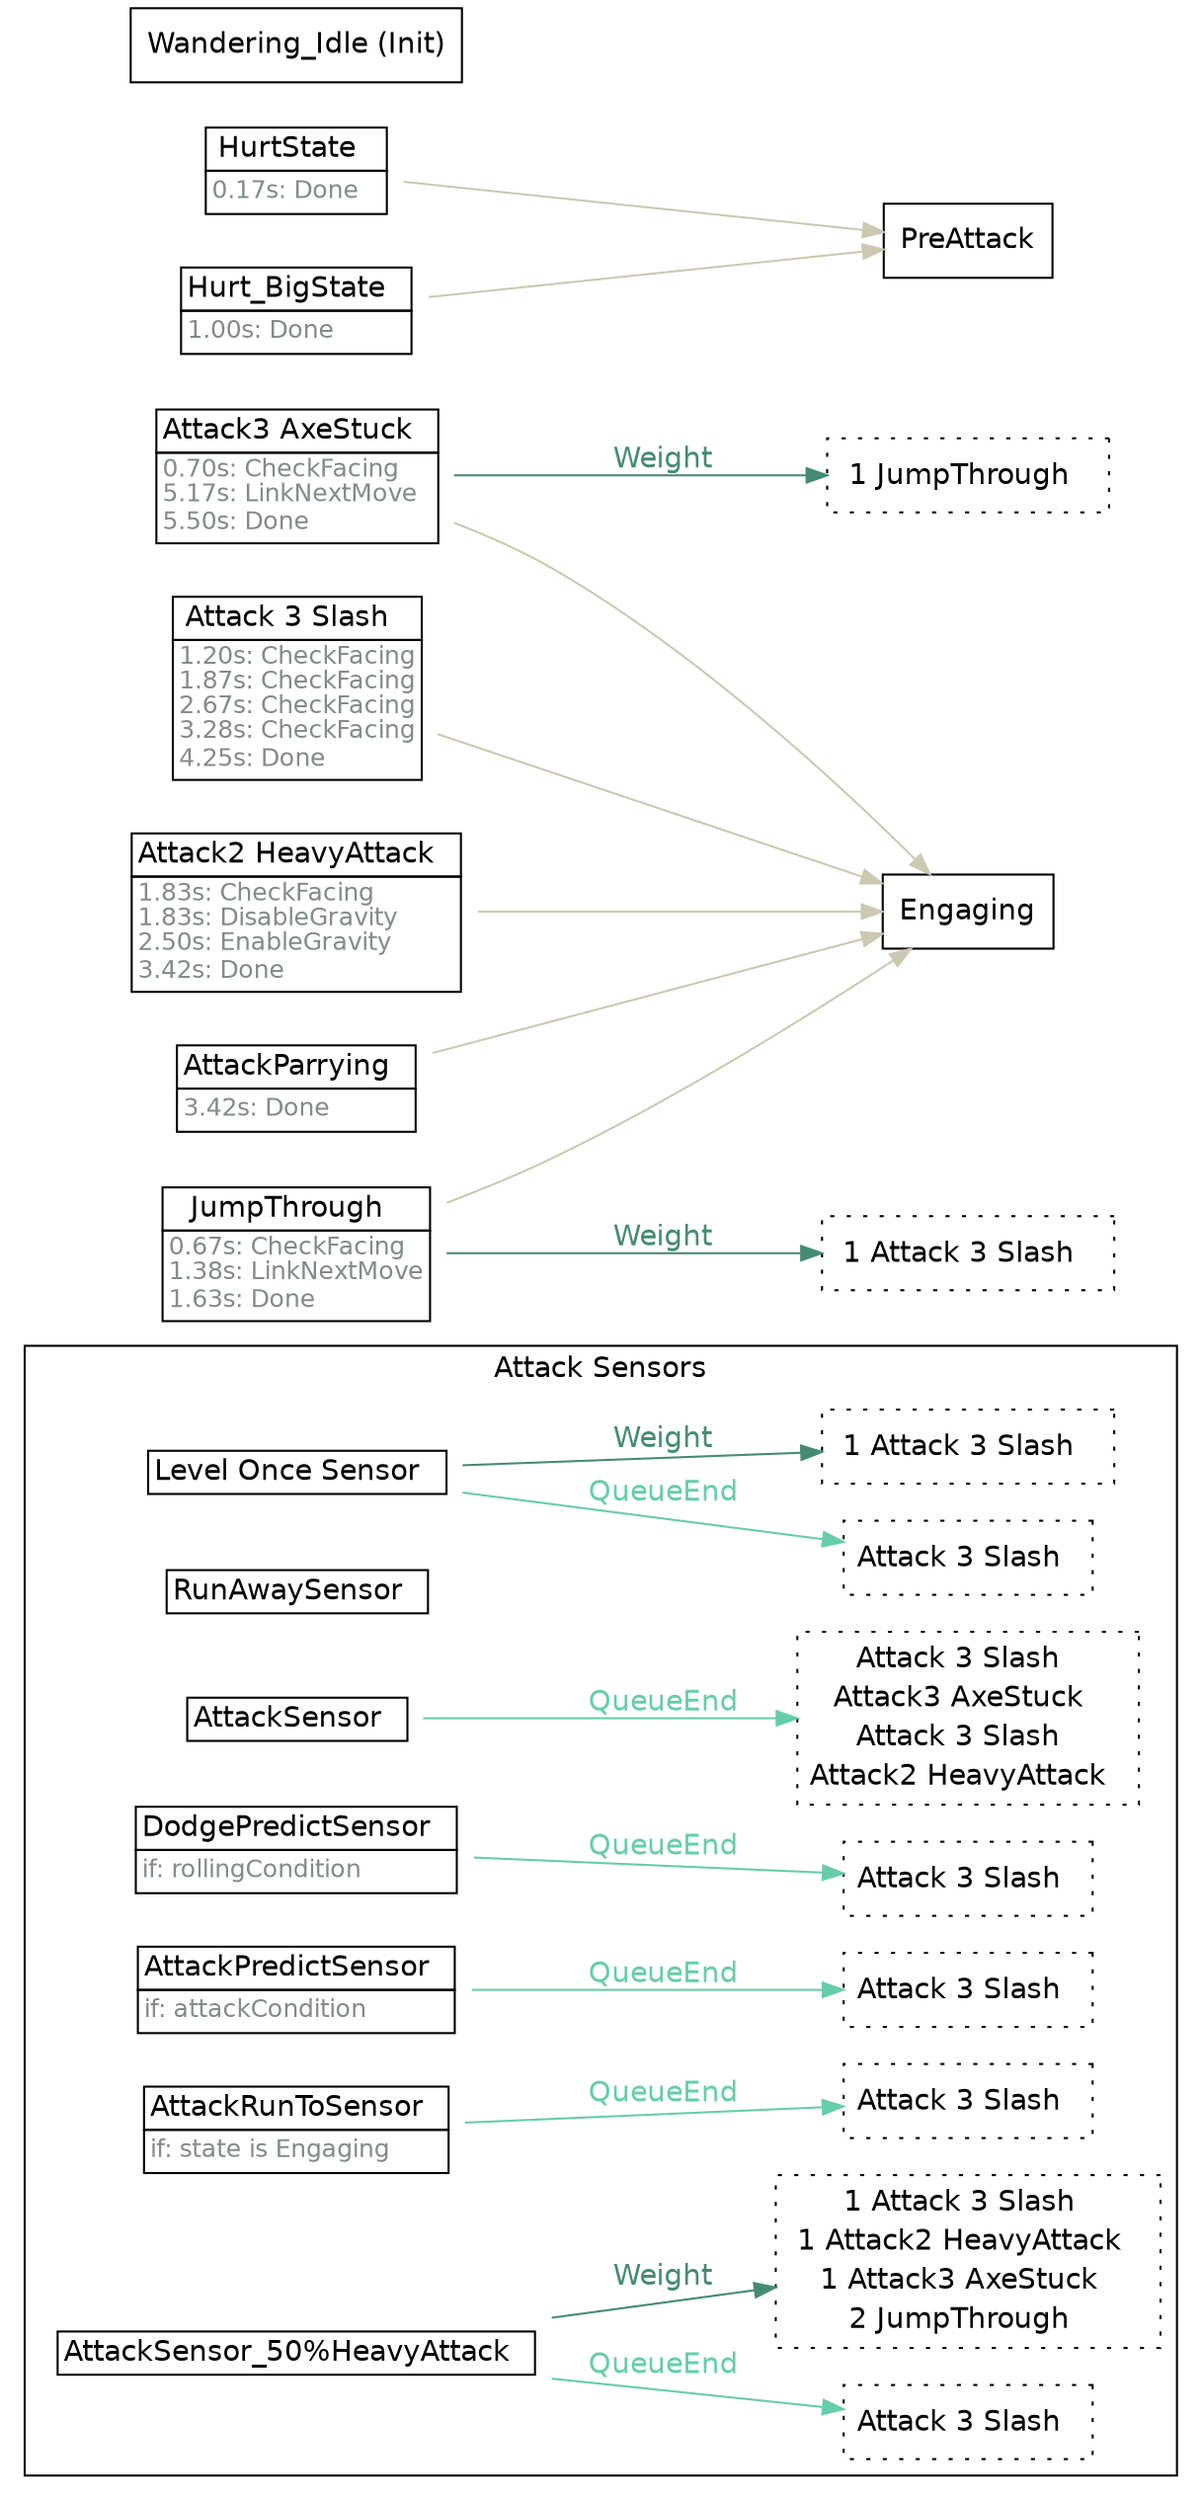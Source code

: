 strict digraph "Foo" {
	"rankdir"="LR";
	node ["shape"="box","fontname"="Helvetica"];
	edge ["fontname"="Helvetica"];
	subgraph "cluster_attacksensors" {
		"rank"="sink";
		"label"="Attack Sensors";
		"fontname"="Helvetica";
		"Level Once Sensor" ["shape"="plaintext","label"=<<TABLE border="0" cellspacing="0" cellborder="1" cellpadding="2"><TR><TD>Level Once Sensor  </TD></TR></TABLE>>]
		"Level Once Sensor_linked" ["shape"="box","style"="dotted","label"=<<TABLE border="0" cellspacing="0" cellborder="0" cellpadding="2"><TR><TD>Attack 3 Slash  </TD></TR></TABLE>>,"margin"="0.05"]
		"Level Once Sensor" -> "Level Once Sensor_linked"  ["label"="QueueEnd","color"="aquamarine3","fontcolor"="aquamarine3"]
		"Level Once Sensor_weight" ["shape"="box","style"="dotted","label"=<<TABLE border="0" cellspacing="0" cellborder="0" cellpadding="2"><TR><TD>1 Attack 3 Slash  </TD></TR></TABLE>>]
		"Level Once Sensor" -> "Level Once Sensor_weight"  ["label"="Weight","color"="aquamarine4","fontcolor"="aquamarine4"]
		"RunAwaySensor" ["shape"="plaintext","label"=<<TABLE border="0" cellspacing="0" cellborder="1" cellpadding="2"><TR><TD>RunAwaySensor  </TD></TR></TABLE>>]
		"AttackSensor" ["shape"="plaintext","label"=<<TABLE border="0" cellspacing="0" cellborder="1" cellpadding="2"><TR><TD>AttackSensor  </TD></TR></TABLE>>]
		"AttackSensor_linked" ["shape"="box","style"="dotted","label"=<<TABLE border="0" cellspacing="0" cellborder="0" cellpadding="2"><TR><TD>Attack 3 Slash  </TD></TR><TR><TD>Attack3 AxeStuck  </TD></TR><TR><TD>Attack 3 Slash  </TD></TR><TR><TD>Attack2 HeavyAttack  </TD></TR></TABLE>>,"margin"="0.05"]
		"AttackSensor" -> "AttackSensor_linked"  ["label"="QueueEnd","color"="aquamarine3","fontcolor"="aquamarine3"]
		"DodgePredictSensor" ["shape"="plaintext","label"=<<TABLE border="0" cellspacing="0" cellborder="1" cellpadding="2"><TR><TD>DodgePredictSensor  </TD></TR><TR><TD align="left" balign="left"><FONT point-size="12" color="azure4">if: rollingCondition</FONT>  </TD></TR></TABLE>>]
		"DodgePredictSensor_linked" ["shape"="box","style"="dotted","label"=<<TABLE border="0" cellspacing="0" cellborder="0" cellpadding="2"><TR><TD>Attack 3 Slash  </TD></TR></TABLE>>,"margin"="0.05"]
		"DodgePredictSensor" -> "DodgePredictSensor_linked"  ["label"="QueueEnd","color"="aquamarine3","fontcolor"="aquamarine3"]
		"AttackPredictSensor" ["shape"="plaintext","label"=<<TABLE border="0" cellspacing="0" cellborder="1" cellpadding="2"><TR><TD>AttackPredictSensor  </TD></TR><TR><TD align="left" balign="left"><FONT point-size="12" color="azure4">if: attackCondition</FONT>  </TD></TR></TABLE>>]
		"AttackPredictSensor_linked" ["shape"="box","style"="dotted","label"=<<TABLE border="0" cellspacing="0" cellborder="0" cellpadding="2"><TR><TD>Attack 3 Slash  </TD></TR></TABLE>>,"margin"="0.05"]
		"AttackPredictSensor" -> "AttackPredictSensor_linked"  ["label"="QueueEnd","color"="aquamarine3","fontcolor"="aquamarine3"]
		"AttackRunToSensor" ["shape"="plaintext","label"=<<TABLE border="0" cellspacing="0" cellborder="1" cellpadding="2"><TR><TD>AttackRunToSensor  </TD></TR><TR><TD align="left" balign="left"><FONT point-size="12" color="azure4">if: state is Engaging</FONT>  </TD></TR></TABLE>>]
		"AttackRunToSensor_linked" ["shape"="box","style"="dotted","label"=<<TABLE border="0" cellspacing="0" cellborder="0" cellpadding="2"><TR><TD>Attack 3 Slash  </TD></TR></TABLE>>,"margin"="0.05"]
		"AttackRunToSensor" -> "AttackRunToSensor_linked"  ["label"="QueueEnd","color"="aquamarine3","fontcolor"="aquamarine3"]
		"AttackSensor_50%HeavyAttack" ["shape"="plaintext","label"=<<TABLE border="0" cellspacing="0" cellborder="1" cellpadding="2"><TR><TD>AttackSensor_50%HeavyAttack  </TD></TR></TABLE>>]
		"AttackSensor_50%HeavyAttack_linked" ["shape"="box","style"="dotted","label"=<<TABLE border="0" cellspacing="0" cellborder="0" cellpadding="2"><TR><TD>Attack 3 Slash  </TD></TR></TABLE>>,"margin"="0.05"]
		"AttackSensor_50%HeavyAttack" -> "AttackSensor_50%HeavyAttack_linked"  ["label"="QueueEnd","color"="aquamarine3","fontcolor"="aquamarine3"]
		"AttackSensor_50%HeavyAttack_weight" ["shape"="box","style"="dotted","label"=<<TABLE border="0" cellspacing="0" cellborder="0" cellpadding="2"><TR><TD>1 Attack 3 Slash  </TD></TR><TR><TD>1 Attack2 HeavyAttack  </TD></TR><TR><TD>1 Attack3 AxeStuck  </TD></TR><TR><TD>2 JumpThrough  </TD></TR></TABLE>>]
		"AttackSensor_50%HeavyAttack" -> "AttackSensor_50%HeavyAttack_weight"  ["label"="Weight","color"="aquamarine4","fontcolor"="aquamarine4"]
	}
	
	"Attack 3 Slash" -> "Engaging"  ["color"="cornsilk3","fontcolor"="cornsilk3"]
	"Attack 3 Slash" ["shape"="plaintext","label"=<<TABLE border="0" cellspacing="0" cellborder="1" cellpadding="2"><TR><TD>Attack 3 Slash  </TD></TR><TR><TD align="left" balign="left"><FONT point-size="12" color="azure4">1.20s: CheckFacing<br/>1.87s: CheckFacing<br/>2.67s: CheckFacing<br/>3.28s: CheckFacing<br/>4.25s: Done</FONT>  </TD></TR></TABLE>>]
	"Attack2 HeavyAttack" -> "Engaging"  ["color"="cornsilk3","fontcolor"="cornsilk3"]
	"Attack2 HeavyAttack" ["shape"="plaintext","label"=<<TABLE border="0" cellspacing="0" cellborder="1" cellpadding="2"><TR><TD>Attack2 HeavyAttack  </TD></TR><TR><TD align="left" balign="left"><FONT point-size="12" color="azure4">1.83s: CheckFacing<br/>1.83s: DisableGravity<br/>2.50s: EnableGravity<br/>3.42s: Done</FONT>  </TD></TR></TABLE>>]
	"Attack3 AxeStuck" -> "Engaging"  ["color"="cornsilk3","fontcolor"="cornsilk3"]
	"Attack3 AxeStuck_weight" ["shape"="box","style"="dotted","label"=<<TABLE border="0" cellspacing="0" cellborder="0" cellpadding="2"><TR><TD>1 JumpThrough  </TD></TR></TABLE>>]
	"Attack3 AxeStuck" -> "Attack3 AxeStuck_weight"  ["label"="Weight","color"="aquamarine4","fontcolor"="aquamarine4"]
	"Attack3 AxeStuck" ["shape"="plaintext","label"=<<TABLE border="0" cellspacing="0" cellborder="1" cellpadding="2"><TR><TD>Attack3 AxeStuck  </TD></TR><TR><TD align="left" balign="left"><FONT point-size="12" color="azure4">0.70s: CheckFacing<br/>5.17s: LinkNextMove<br/>5.50s: Done</FONT>  </TD></TR></TABLE>>]
	"JumpThrough" -> "Engaging"  ["color"="cornsilk3","fontcolor"="cornsilk3"]
	"JumpThrough_weight" ["shape"="box","style"="dotted","label"=<<TABLE border="0" cellspacing="0" cellborder="0" cellpadding="2"><TR><TD>1 Attack 3 Slash  </TD></TR></TABLE>>]
	"JumpThrough" -> "JumpThrough_weight"  ["label"="Weight","color"="aquamarine4","fontcolor"="aquamarine4"]
	"JumpThrough" ["shape"="plaintext","label"=<<TABLE border="0" cellspacing="0" cellborder="1" cellpadding="2"><TR><TD>JumpThrough  </TD></TR><TR><TD align="left" balign="left"><FONT point-size="12" color="azure4">0.67s: CheckFacing<br/>1.38s: LinkNextMove<br/>1.63s: Done</FONT>  </TD></TR></TABLE>>]
	"AttackParrying" -> "Engaging"  ["color"="cornsilk3","fontcolor"="cornsilk3"]
	"AttackParrying" ["shape"="plaintext","label"=<<TABLE border="0" cellspacing="0" cellborder="1" cellpadding="2"><TR><TD>AttackParrying  </TD></TR><TR><TD align="left" balign="left"><FONT point-size="12" color="azure4">3.42s: Done</FONT>  </TD></TR></TABLE>>]
	"HurtState" -> "PreAttack"  ["color"="cornsilk3","fontcolor"="cornsilk3"]
	"HurtState" ["shape"="plaintext","label"=<<TABLE border="0" cellspacing="0" cellborder="1" cellpadding="2"><TR><TD>HurtState  </TD></TR><TR><TD align="left" balign="left"><FONT point-size="12" color="azure4">0.17s: Done</FONT>  </TD></TR></TABLE>>]
	"Hurt_BigState" -> "PreAttack"  ["color"="cornsilk3","fontcolor"="cornsilk3"]
	"Hurt_BigState" ["shape"="plaintext","label"=<<TABLE border="0" cellspacing="0" cellborder="1" cellpadding="2"><TR><TD>Hurt_BigState  </TD></TR><TR><TD align="left" balign="left"><FONT point-size="12" color="azure4">1.00s: Done</FONT>  </TD></TR></TABLE>>]
	"Wandering_Idle" ["label"="Wandering_Idle (Init)"]
}
